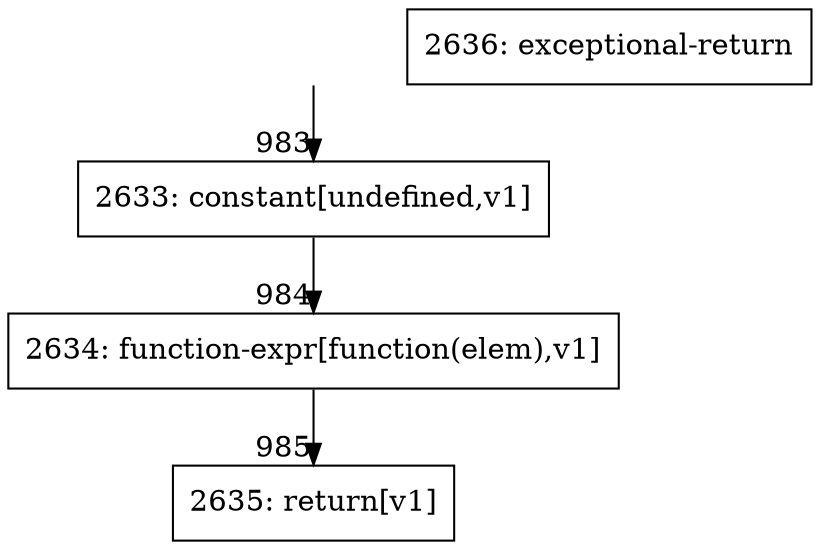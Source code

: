 digraph {
rankdir="TD"
BB_entry69[shape=none,label=""];
BB_entry69 -> BB983 [tailport=s, headport=n, headlabel="    983"]
BB983 [shape=record label="{2633: constant[undefined,v1]}" ] 
BB983 -> BB984 [tailport=s, headport=n, headlabel="      984"]
BB984 [shape=record label="{2634: function-expr[function(elem),v1]}" ] 
BB984 -> BB985 [tailport=s, headport=n, headlabel="      985"]
BB985 [shape=record label="{2635: return[v1]}" ] 
BB986 [shape=record label="{2636: exceptional-return}" ] 
}
